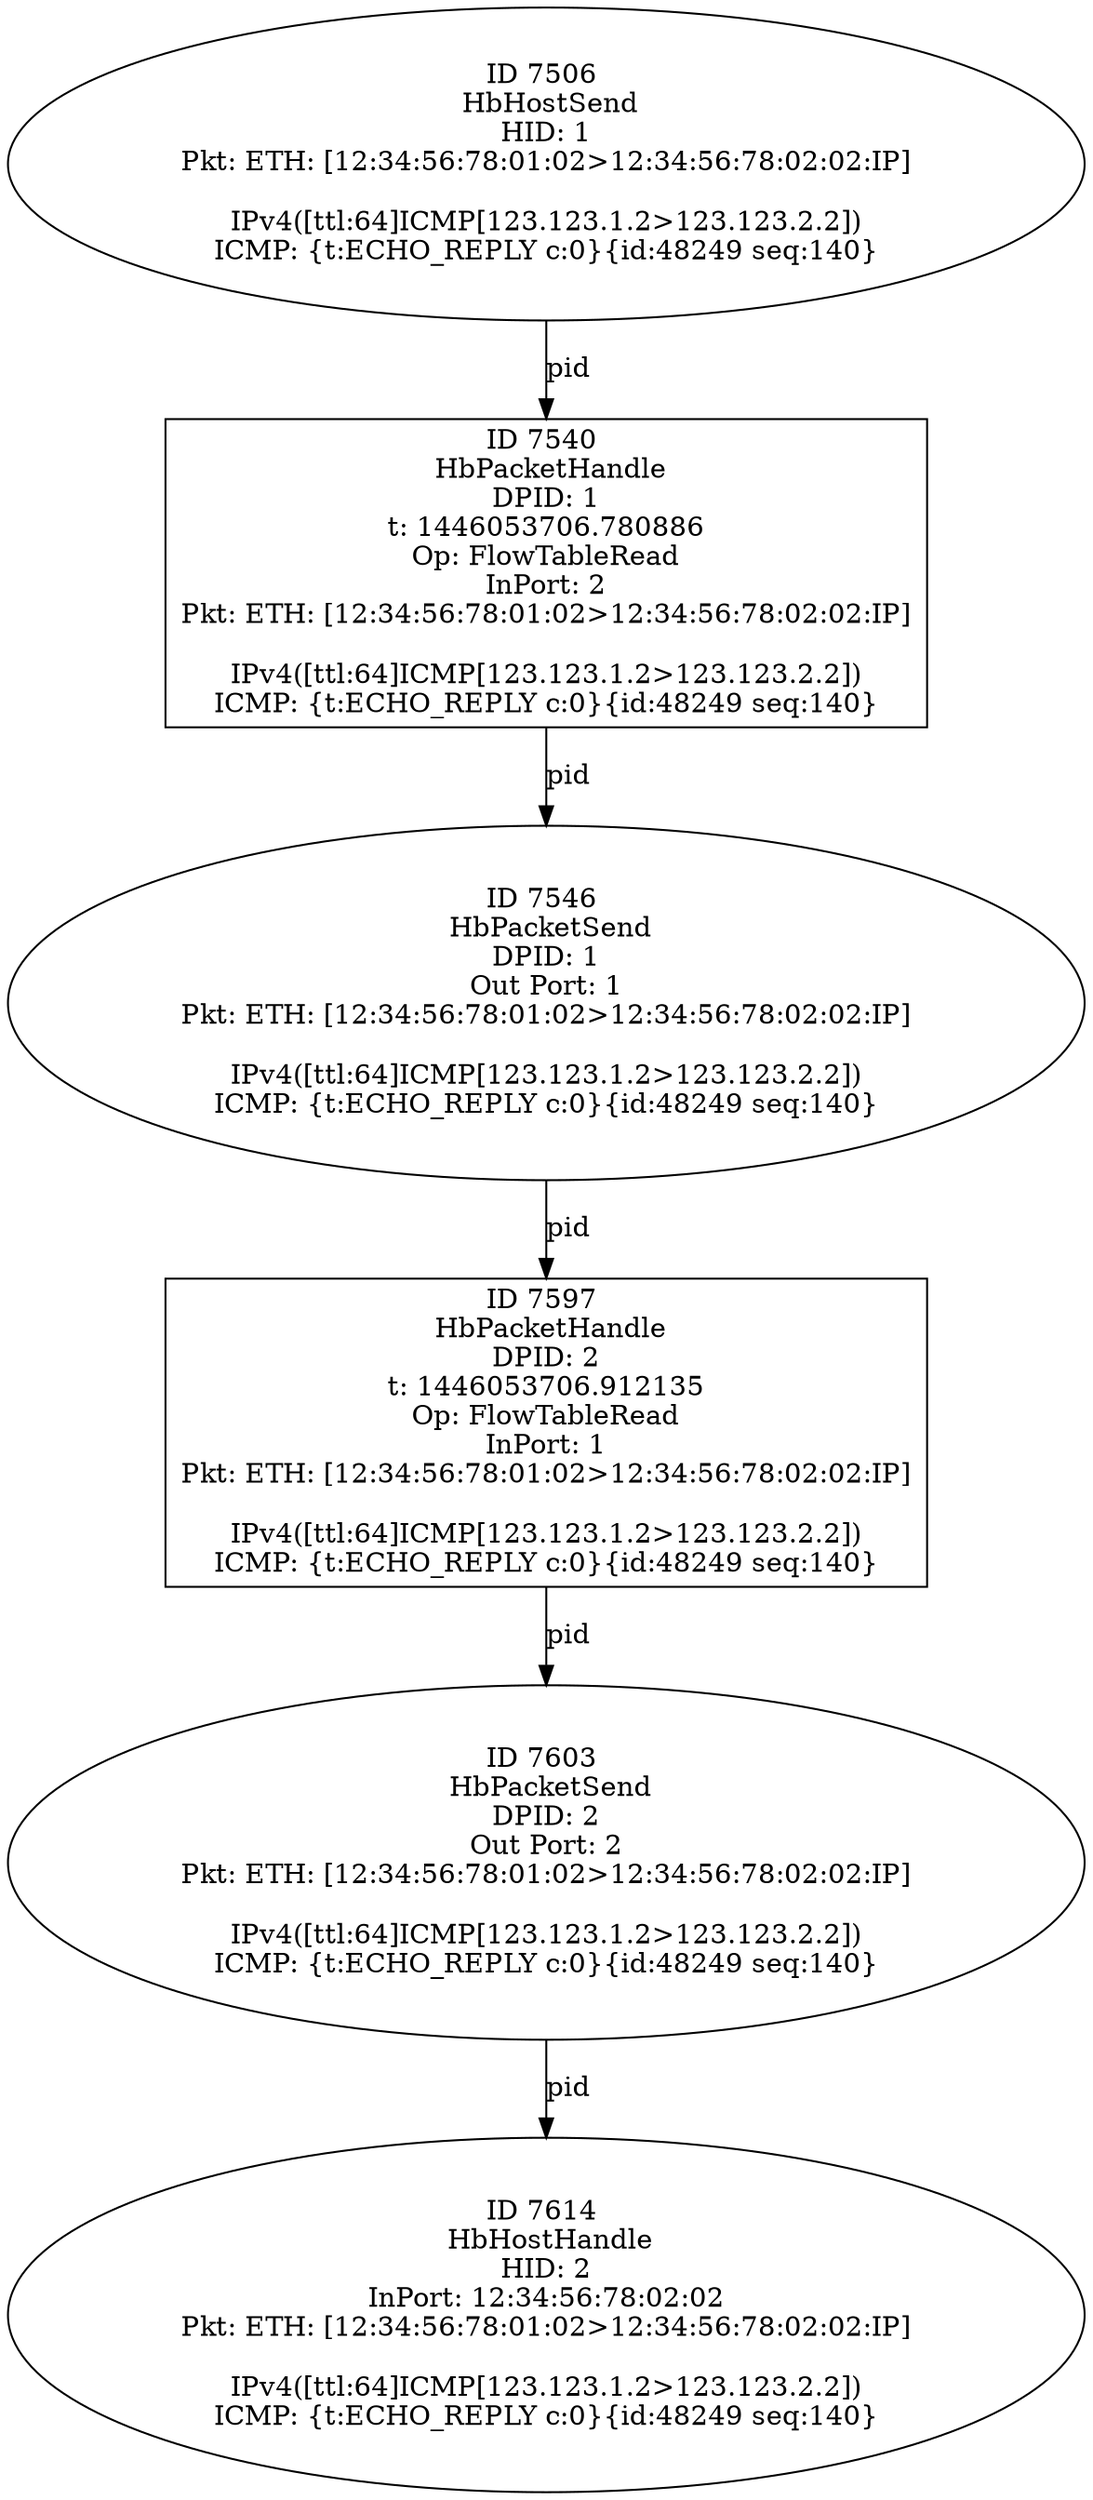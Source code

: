 strict digraph G {
7597 [shape=box, event=<hb_events.HbPacketHandle object at 0x105312090>, label="ID 7597 
 HbPacketHandle
DPID: 2
t: 1446053706.912135
Op: FlowTableRead
InPort: 1
Pkt: ETH: [12:34:56:78:01:02>12:34:56:78:02:02:IP]

IPv4([ttl:64]ICMP[123.123.1.2>123.123.2.2])
ICMP: {t:ECHO_REPLY c:0}{id:48249 seq:140}"];
7506 [shape=oval, event=<hb_events.HbHostSend object at 0x1052ae950>, label="ID 7506 
 HbHostSend
HID: 1
Pkt: ETH: [12:34:56:78:01:02>12:34:56:78:02:02:IP]

IPv4([ttl:64]ICMP[123.123.1.2>123.123.2.2])
ICMP: {t:ECHO_REPLY c:0}{id:48249 seq:140}"];
7603 [shape=oval, event=<hb_events.HbPacketSend object at 0x1053068d0>, label="ID 7603 
 HbPacketSend
DPID: 2
Out Port: 2
Pkt: ETH: [12:34:56:78:01:02>12:34:56:78:02:02:IP]

IPv4([ttl:64]ICMP[123.123.1.2>123.123.2.2])
ICMP: {t:ECHO_REPLY c:0}{id:48249 seq:140}"];
7540 [shape=box, event=<hb_events.HbPacketHandle object at 0x1052cc910>, label="ID 7540 
 HbPacketHandle
DPID: 1
t: 1446053706.780886
Op: FlowTableRead
InPort: 2
Pkt: ETH: [12:34:56:78:01:02>12:34:56:78:02:02:IP]

IPv4([ttl:64]ICMP[123.123.1.2>123.123.2.2])
ICMP: {t:ECHO_REPLY c:0}{id:48249 seq:140}"];
7546 [shape=oval, event=<hb_events.HbPacketSend object at 0x1052d4c50>, label="ID 7546 
 HbPacketSend
DPID: 1
Out Port: 1
Pkt: ETH: [12:34:56:78:01:02>12:34:56:78:02:02:IP]

IPv4([ttl:64]ICMP[123.123.1.2>123.123.2.2])
ICMP: {t:ECHO_REPLY c:0}{id:48249 seq:140}"];
7614 [shape=oval, event=<hb_events.HbHostHandle object at 0x10530dc50>, label="ID 7614 
 HbHostHandle
HID: 2
InPort: 12:34:56:78:02:02
Pkt: ETH: [12:34:56:78:01:02>12:34:56:78:02:02:IP]

IPv4([ttl:64]ICMP[123.123.1.2>123.123.2.2])
ICMP: {t:ECHO_REPLY c:0}{id:48249 seq:140}"];
7597 -> 7603  [rel=pid, label=pid];
7506 -> 7540  [rel=pid, label=pid];
7603 -> 7614  [rel=pid, label=pid];
7540 -> 7546  [rel=pid, label=pid];
7546 -> 7597  [rel=pid, label=pid];
}
